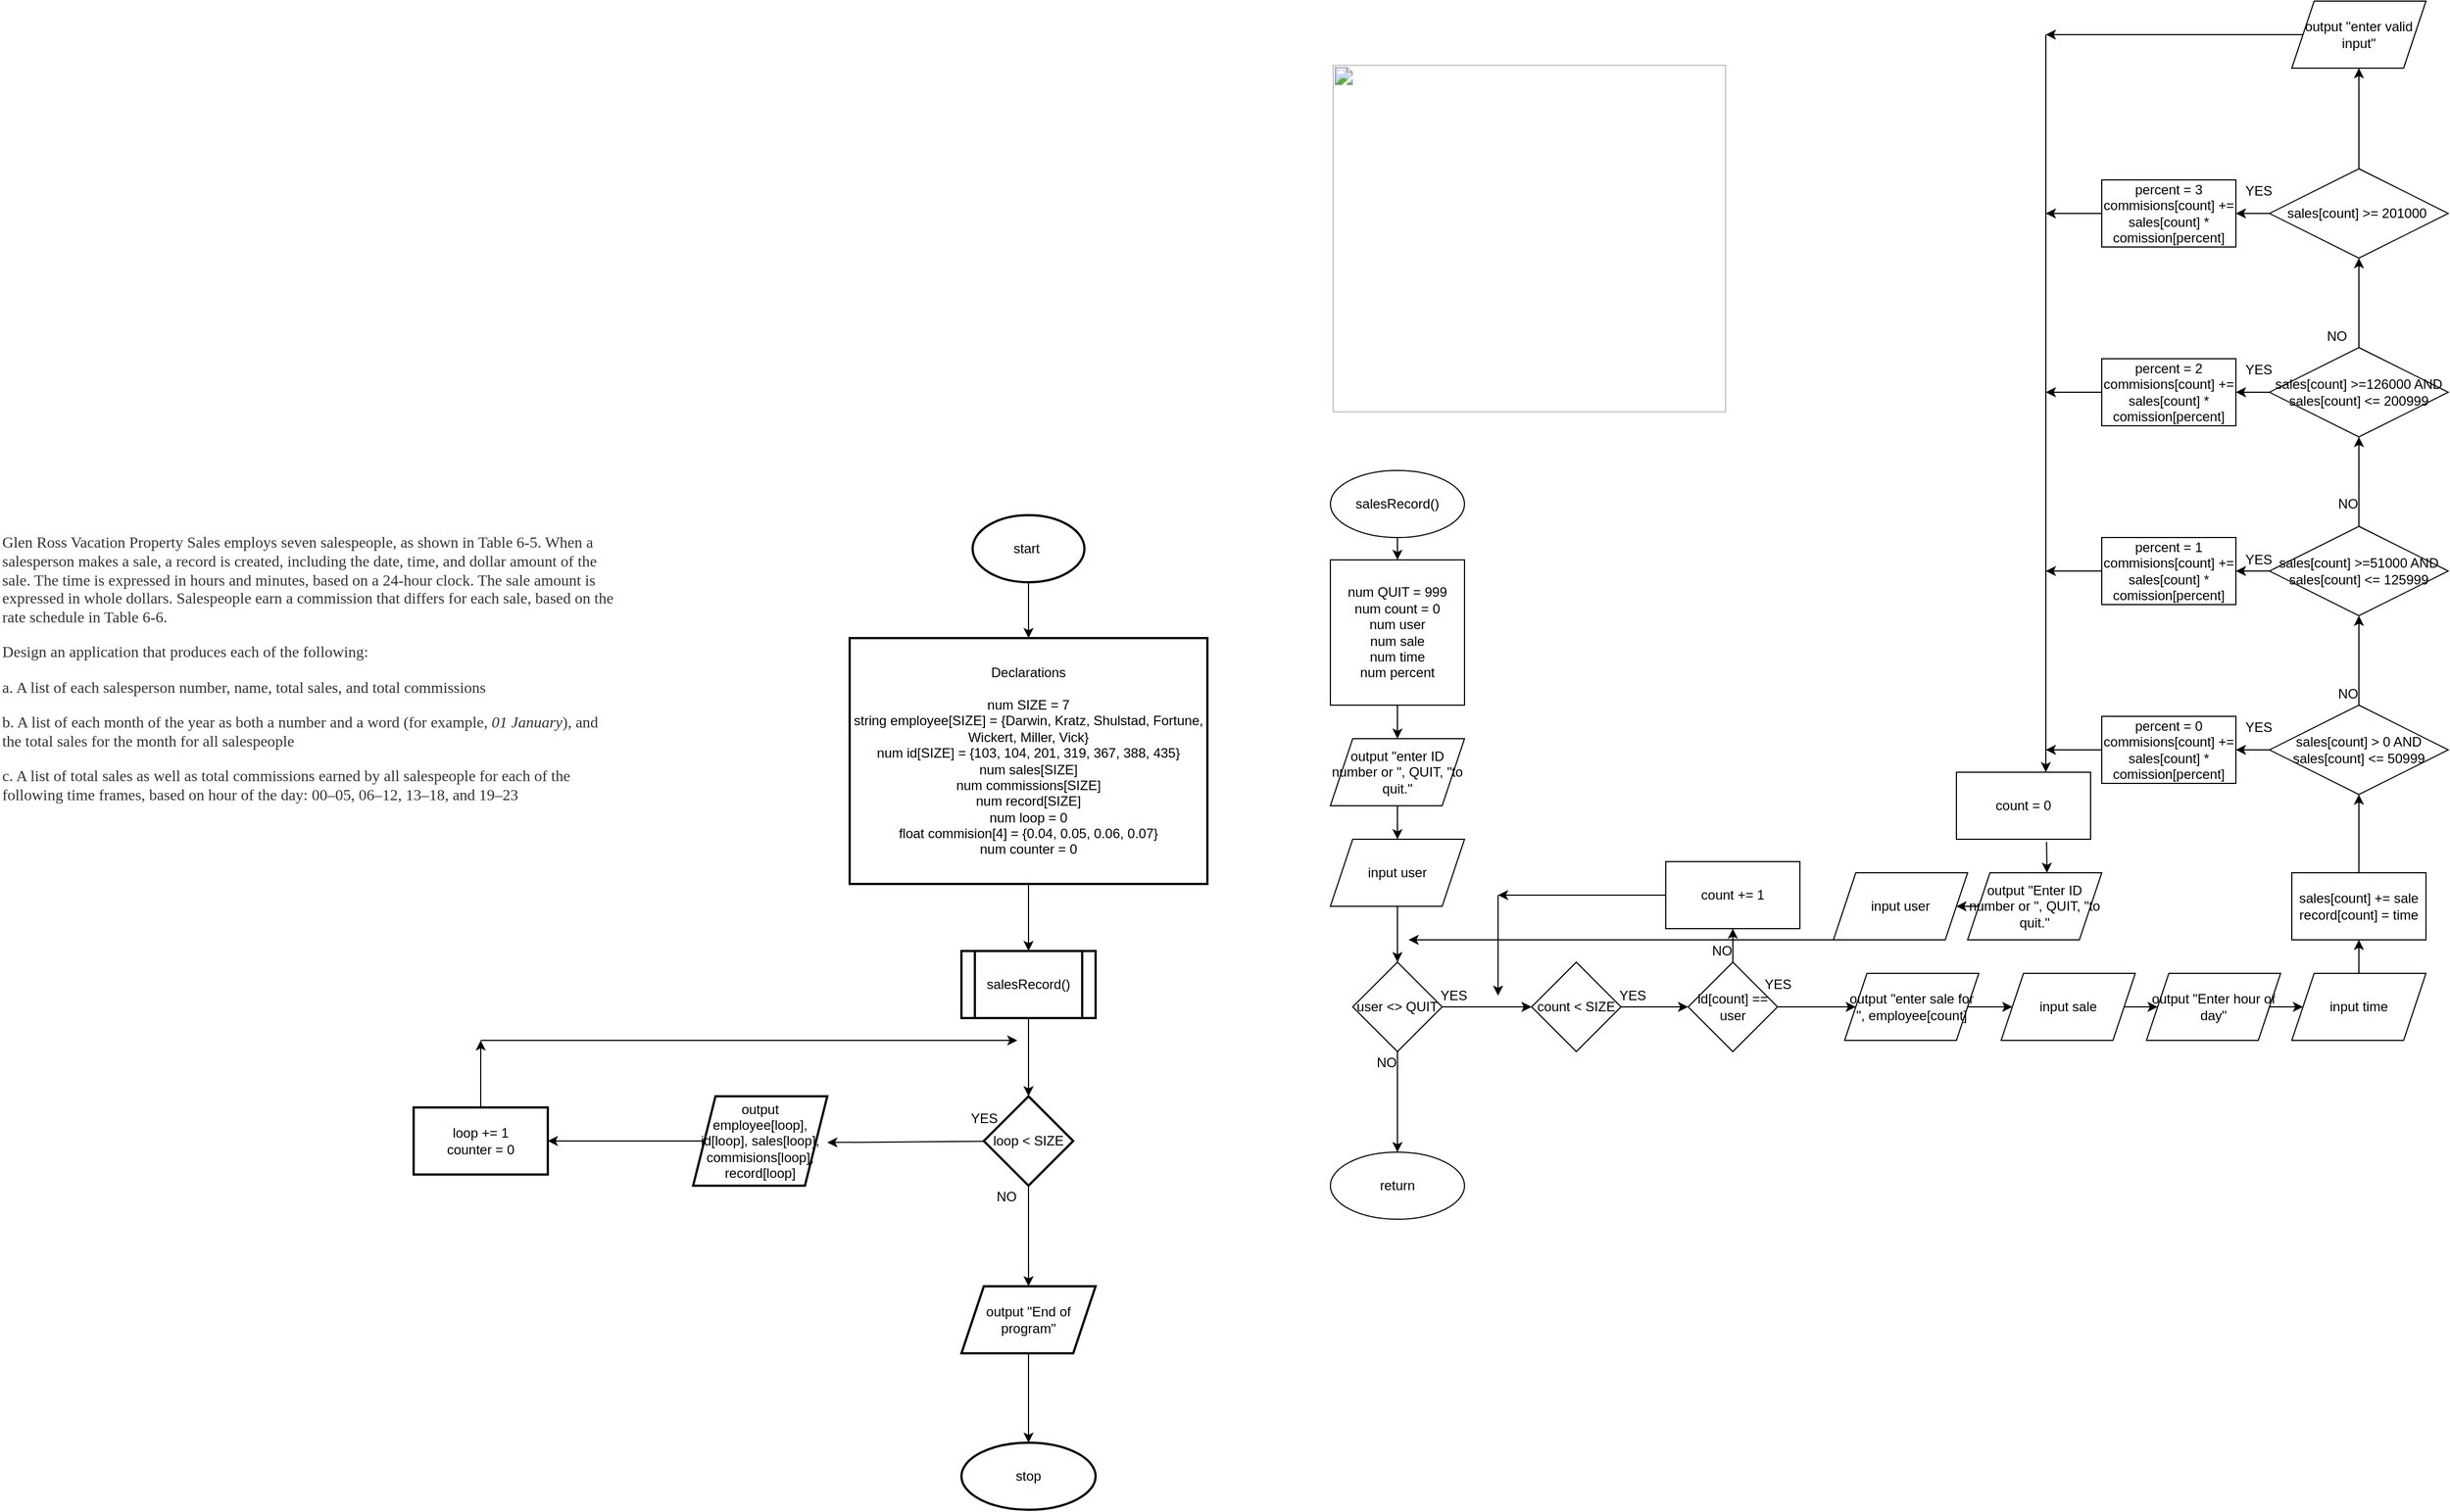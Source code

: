 <mxfile>
    <diagram id="VaUuGhOkA29V4xcBHN6s" name="Page-1">
        <mxGraphModel dx="1198" dy="1805" grid="1" gridSize="10" guides="1" tooltips="1" connect="1" arrows="1" fold="1" page="1" pageScale="1" pageWidth="850" pageHeight="1100" math="0" shadow="0">
            <root>
                <mxCell id="0"/>
                <mxCell id="1" parent="0"/>
                <mxCell id="3" value="&lt;span style=&quot;color: rgb(51, 51, 51); font-family: georgia, times, &amp;quot;times new roman&amp;quot;, serif; font-size: 14px; font-style: normal; font-weight: 400; letter-spacing: normal; text-indent: 0px; text-transform: none; word-spacing: 0px; background-color: rgb(255, 255, 255); display: inline; float: none;&quot;&gt;Glen Ross Vacation Property Sales employs seven salespeople, as shown in Table 6-5. When a salesperson makes a sale, a record is created, including the date, time, and dollar amount of the sale. The time is expressed in hours and minutes, based on a 24-hour clock. The sale amount is expressed in whole dollars. Salespeople earn a commission that differs for each sale, based on the rate schedule in Table 6-6.&lt;/span&gt;&lt;br style=&quot;color: rgb(51, 51, 51); font-family: georgia, times, &amp;quot;times new roman&amp;quot;, serif; font-size: 14px; font-style: normal; font-weight: 400; letter-spacing: normal; text-indent: 0px; text-transform: none; word-spacing: 0px; background-color: rgb(255, 255, 255);&quot;&gt;&lt;br style=&quot;color: rgb(51, 51, 51); font-family: georgia, times, &amp;quot;times new roman&amp;quot;, serif; font-size: 14px; font-style: normal; font-weight: 400; letter-spacing: normal; text-indent: 0px; text-transform: none; word-spacing: 0px; background-color: rgb(255, 255, 255);&quot;&gt;&lt;span style=&quot;color: rgb(51, 51, 51); font-family: georgia, times, &amp;quot;times new roman&amp;quot;, serif; font-size: 14px; font-style: normal; font-weight: 400; letter-spacing: normal; text-indent: 0px; text-transform: none; word-spacing: 0px; background-color: rgb(255, 255, 255); display: inline; float: none;&quot;&gt;Design an application that produces each of the following:&lt;/span&gt;&lt;br style=&quot;color: rgb(51, 51, 51); font-family: georgia, times, &amp;quot;times new roman&amp;quot;, serif; font-size: 14px; font-style: normal; font-weight: 400; letter-spacing: normal; text-indent: 0px; text-transform: none; word-spacing: 0px; background-color: rgb(255, 255, 255);&quot;&gt;&lt;br style=&quot;color: rgb(51, 51, 51); font-family: georgia, times, &amp;quot;times new roman&amp;quot;, serif; font-size: 14px; font-style: normal; font-weight: 400; letter-spacing: normal; text-indent: 0px; text-transform: none; word-spacing: 0px; background-color: rgb(255, 255, 255);&quot;&gt;&lt;span style=&quot;color: rgb(51, 51, 51); font-family: georgia, times, &amp;quot;times new roman&amp;quot;, serif; font-size: 14px; font-style: normal; font-weight: 400; letter-spacing: normal; text-indent: 0px; text-transform: none; word-spacing: 0px; background-color: rgb(255, 255, 255); display: inline; float: none;&quot;&gt;a. A list of each salesperson number, name, total sales, and total commissions&lt;/span&gt;&lt;br style=&quot;color: rgb(51, 51, 51); font-family: georgia, times, &amp;quot;times new roman&amp;quot;, serif; font-size: 14px; font-style: normal; font-weight: 400; letter-spacing: normal; text-indent: 0px; text-transform: none; word-spacing: 0px; background-color: rgb(255, 255, 255);&quot;&gt;&lt;br style=&quot;color: rgb(51, 51, 51); font-family: georgia, times, &amp;quot;times new roman&amp;quot;, serif; font-size: 14px; font-style: normal; font-weight: 400; letter-spacing: normal; text-indent: 0px; text-transform: none; word-spacing: 0px; background-color: rgb(255, 255, 255);&quot;&gt;&lt;span style=&quot;color: rgb(51, 51, 51); font-family: georgia, times, &amp;quot;times new roman&amp;quot;, serif; font-size: 14px; font-style: normal; font-weight: 400; letter-spacing: normal; text-indent: 0px; text-transform: none; word-spacing: 0px; background-color: rgb(255, 255, 255); display: inline; float: none;&quot;&gt;b. A list of each month of the year as both a number and a word (for example,&lt;span&gt;&amp;nbsp;&lt;/span&gt;&lt;/span&gt;&lt;em style=&quot;color: rgb(51, 51, 51); font-family: georgia, times, &amp;quot;times new roman&amp;quot;, serif; font-size: 14px; font-weight: 400; letter-spacing: normal; text-indent: 0px; text-transform: none; word-spacing: 0px; background-color: rgb(255, 255, 255);&quot;&gt;01 January&lt;/em&gt;&lt;span style=&quot;color: rgb(51, 51, 51); font-family: georgia, times, &amp;quot;times new roman&amp;quot;, serif; font-size: 14px; font-style: normal; font-weight: 400; letter-spacing: normal; text-indent: 0px; text-transform: none; word-spacing: 0px; background-color: rgb(255, 255, 255); display: inline; float: none;&quot;&gt;), and the total sales for the month for all salespeople&lt;/span&gt;&lt;br style=&quot;color: rgb(51, 51, 51); font-family: georgia, times, &amp;quot;times new roman&amp;quot;, serif; font-size: 14px; font-style: normal; font-weight: 400; letter-spacing: normal; text-indent: 0px; text-transform: none; word-spacing: 0px; background-color: rgb(255, 255, 255);&quot;&gt;&lt;br style=&quot;color: rgb(51, 51, 51); font-family: georgia, times, &amp;quot;times new roman&amp;quot;, serif; font-size: 14px; font-style: normal; font-weight: 400; letter-spacing: normal; text-indent: 0px; text-transform: none; word-spacing: 0px; background-color: rgb(255, 255, 255);&quot;&gt;&lt;span style=&quot;color: rgb(51, 51, 51); font-family: georgia, times, &amp;quot;times new roman&amp;quot;, serif; font-size: 14px; font-style: normal; font-weight: 400; letter-spacing: normal; text-indent: 0px; text-transform: none; word-spacing: 0px; background-color: rgb(255, 255, 255); display: inline; float: none;&quot;&gt;c. A list of total sales as well as total commissions earned by all salespeople for each of the following time frames, based on hour of the day: 00–05, 06–12, 13–18, and 19–23&lt;/span&gt;&lt;br style=&quot;color: rgb(51, 51, 51); font-family: georgia, times, &amp;quot;times new roman&amp;quot;, serif; font-size: 14px; font-style: normal; font-weight: 400; letter-spacing: normal; text-indent: 0px; text-transform: none; word-spacing: 0px; background-color: rgb(255, 255, 255);&quot;&gt;" style="text;whiteSpace=wrap;html=1;" vertex="1" parent="1">
                    <mxGeometry x="430" y="10" width="550" height="250" as="geometry"/>
                </mxCell>
                <mxCell id="4" value="&lt;img src=&quot;https://cnow.apps.ng.cengage.com/ilrn/books/fa1pl09h/ch06_11.png&quot; width=&quot;352&quot; class=&quot;mathMLFormula&quot; height=&quot;311&quot; style=&quot;color: rgb(51, 51, 51); font-family: georgia, times, &amp;quot;times new roman&amp;quot;, serif; font-size: 14px; font-style: normal; font-weight: 400; letter-spacing: normal; text-indent: 0px; text-transform: none; word-spacing: 0px; background-color: rgb(255, 255, 255); vertical-align: middle;&quot;&gt;&lt;br style=&quot;color: rgb(51, 51, 51); font-family: georgia, times, &amp;quot;times new roman&amp;quot;, serif; font-size: 14px; font-style: normal; font-weight: 400; letter-spacing: normal; text-indent: 0px; text-transform: none; word-spacing: 0px; background-color: rgb(255, 255, 255);&quot;&gt;" style="text;whiteSpace=wrap;html=1;" vertex="1" parent="1">
                    <mxGeometry x="1620" y="-410" width="380" height="330" as="geometry"/>
                </mxCell>
                <mxCell id="7" value="" style="edgeStyle=none;html=1;" edge="1" parent="1" source="5" target="6">
                    <mxGeometry relative="1" as="geometry"/>
                </mxCell>
                <mxCell id="5" value="start&amp;nbsp;" style="strokeWidth=2;html=1;shape=mxgraph.flowchart.start_1;whiteSpace=wrap;" vertex="1" parent="1">
                    <mxGeometry x="1300" width="100" height="60" as="geometry"/>
                </mxCell>
                <mxCell id="42" value="" style="edgeStyle=none;html=1;" edge="1" parent="1" source="6" target="41">
                    <mxGeometry relative="1" as="geometry"/>
                </mxCell>
                <mxCell id="6" value="Declarations&lt;br&gt;&lt;br&gt;num SIZE = 7&lt;br&gt;string employee[SIZE] = {Darwin, Kratz, Shulstad, Fortune, Wickert, Miller, Vick}&lt;br&gt;num id[SIZE] = {103, 104, 201, 319, 367, 388, 435}&lt;br&gt;num sales[SIZE]&lt;br&gt;num commissions[SIZE]&lt;br&gt;num record[SIZE]&lt;br&gt;num loop = 0&lt;br&gt;float commision[4] = {0.04, 0.05, 0.06, 0.07}&lt;br&gt;num counter = 0" style="whiteSpace=wrap;html=1;strokeWidth=2;" vertex="1" parent="1">
                    <mxGeometry x="1190" y="110" width="320" height="220" as="geometry"/>
                </mxCell>
                <mxCell id="10" value="" style="edgeStyle=none;html=1;" edge="1" parent="1" source="8" target="9">
                    <mxGeometry relative="1" as="geometry"/>
                </mxCell>
                <mxCell id="8" value="salesRecord()" style="ellipse;whiteSpace=wrap;html=1;" vertex="1" parent="1">
                    <mxGeometry x="1620" y="-40" width="120" height="60" as="geometry"/>
                </mxCell>
                <mxCell id="12" value="" style="edgeStyle=none;html=1;" edge="1" parent="1" source="9" target="11">
                    <mxGeometry relative="1" as="geometry"/>
                </mxCell>
                <mxCell id="9" value="num QUIT = 999&lt;br&gt;num count = 0&lt;br&gt;num user&lt;br&gt;num sale&lt;br&gt;num time&lt;br&gt;num percent" style="whiteSpace=wrap;html=1;" vertex="1" parent="1">
                    <mxGeometry x="1620" y="40" width="120" height="130" as="geometry"/>
                </mxCell>
                <mxCell id="14" value="" style="edgeStyle=none;html=1;" edge="1" parent="1" source="11" target="13">
                    <mxGeometry relative="1" as="geometry"/>
                </mxCell>
                <mxCell id="11" value="output &quot;enter ID number or &quot;, QUIT, &quot;to quit.&quot;" style="shape=parallelogram;perimeter=parallelogramPerimeter;whiteSpace=wrap;html=1;fixedSize=1;" vertex="1" parent="1">
                    <mxGeometry x="1620" y="200" width="120" height="60" as="geometry"/>
                </mxCell>
                <mxCell id="16" value="" style="edgeStyle=none;html=1;" edge="1" parent="1" source="13" target="15">
                    <mxGeometry relative="1" as="geometry"/>
                </mxCell>
                <mxCell id="13" value="input user" style="shape=parallelogram;perimeter=parallelogramPerimeter;whiteSpace=wrap;html=1;fixedSize=1;" vertex="1" parent="1">
                    <mxGeometry x="1620" y="290" width="120" height="60" as="geometry"/>
                </mxCell>
                <mxCell id="18" value="" style="edgeStyle=none;html=1;" edge="1" parent="1" source="15" target="17">
                    <mxGeometry relative="1" as="geometry"/>
                </mxCell>
                <mxCell id="20" value="" style="edgeStyle=none;html=1;" edge="1" parent="1" source="15" target="19">
                    <mxGeometry relative="1" as="geometry"/>
                </mxCell>
                <mxCell id="15" value="user &amp;lt;&amp;gt; QUIT" style="rhombus;whiteSpace=wrap;html=1;" vertex="1" parent="1">
                    <mxGeometry x="1640" y="400" width="80" height="80" as="geometry"/>
                </mxCell>
                <mxCell id="24" value="" style="edgeStyle=none;html=1;" edge="1" parent="1" source="17">
                    <mxGeometry relative="1" as="geometry">
                        <mxPoint x="1940" y="440" as="targetPoint"/>
                    </mxGeometry>
                </mxCell>
                <mxCell id="17" value="count &amp;lt; SIZE" style="rhombus;whiteSpace=wrap;html=1;" vertex="1" parent="1">
                    <mxGeometry x="1800" y="400" width="80" height="80" as="geometry"/>
                </mxCell>
                <mxCell id="19" value="return" style="ellipse;whiteSpace=wrap;html=1;" vertex="1" parent="1">
                    <mxGeometry x="1620" y="570" width="120" height="60" as="geometry"/>
                </mxCell>
                <mxCell id="21" value="NO" style="text;html=1;align=center;verticalAlign=middle;resizable=0;points=[];autosize=1;strokeColor=none;fillColor=none;" vertex="1" parent="1">
                    <mxGeometry x="1655" y="480" width="30" height="20" as="geometry"/>
                </mxCell>
                <mxCell id="22" value="YES" style="text;html=1;align=center;verticalAlign=middle;resizable=0;points=[];autosize=1;strokeColor=none;fillColor=none;" vertex="1" parent="1">
                    <mxGeometry x="1710" y="420" width="40" height="20" as="geometry"/>
                </mxCell>
                <mxCell id="27" value="" style="edgeStyle=none;html=1;" edge="1" parent="1" source="25" target="26">
                    <mxGeometry relative="1" as="geometry"/>
                </mxCell>
                <mxCell id="32" value="" style="edgeStyle=none;html=1;" edge="1" parent="1" source="25" target="31">
                    <mxGeometry relative="1" as="geometry"/>
                </mxCell>
                <mxCell id="25" value="id[count] == user" style="rhombus;whiteSpace=wrap;html=1;" vertex="1" parent="1">
                    <mxGeometry x="1940" y="400" width="80" height="80" as="geometry"/>
                </mxCell>
                <mxCell id="28" style="edgeStyle=none;html=1;exitX=0;exitY=0.5;exitDx=0;exitDy=0;" edge="1" parent="1" source="26">
                    <mxGeometry relative="1" as="geometry">
                        <mxPoint x="1770" y="340" as="targetPoint"/>
                    </mxGeometry>
                </mxCell>
                <mxCell id="26" value="count += 1" style="whiteSpace=wrap;html=1;" vertex="1" parent="1">
                    <mxGeometry x="1920" y="310" width="120" height="60" as="geometry"/>
                </mxCell>
                <mxCell id="29" value="" style="endArrow=classic;html=1;" edge="1" parent="1">
                    <mxGeometry width="50" height="50" relative="1" as="geometry">
                        <mxPoint x="1770" y="340" as="sourcePoint"/>
                        <mxPoint x="1770" y="430" as="targetPoint"/>
                    </mxGeometry>
                </mxCell>
                <mxCell id="30" value="YES" style="text;html=1;align=center;verticalAlign=middle;resizable=0;points=[];autosize=1;strokeColor=none;fillColor=none;" vertex="1" parent="1">
                    <mxGeometry x="1870" y="420" width="40" height="20" as="geometry"/>
                </mxCell>
                <mxCell id="34" value="" style="edgeStyle=none;html=1;" edge="1" parent="1" source="31" target="33">
                    <mxGeometry relative="1" as="geometry"/>
                </mxCell>
                <mxCell id="31" value="output &quot;enter sale for &quot;, employee[count]" style="shape=parallelogram;perimeter=parallelogramPerimeter;whiteSpace=wrap;html=1;fixedSize=1;" vertex="1" parent="1">
                    <mxGeometry x="2080" y="410" width="120" height="60" as="geometry"/>
                </mxCell>
                <mxCell id="48" value="" style="edgeStyle=none;html=1;" edge="1" parent="1" source="33" target="47">
                    <mxGeometry relative="1" as="geometry"/>
                </mxCell>
                <mxCell id="33" value="input sale" style="shape=parallelogram;perimeter=parallelogramPerimeter;whiteSpace=wrap;html=1;fixedSize=1;" vertex="1" parent="1">
                    <mxGeometry x="2220" y="410" width="120" height="60" as="geometry"/>
                </mxCell>
                <mxCell id="58" value="" style="edgeStyle=none;html=1;" edge="1" parent="1" source="35" target="57">
                    <mxGeometry relative="1" as="geometry"/>
                </mxCell>
                <mxCell id="35" value="sales[count] += sale&lt;br&gt;record[count] = time" style="whiteSpace=wrap;html=1;" vertex="1" parent="1">
                    <mxGeometry x="2480" y="320" width="120" height="60" as="geometry"/>
                </mxCell>
                <mxCell id="39" value="NO" style="text;html=1;align=center;verticalAlign=middle;resizable=0;points=[];autosize=1;strokeColor=none;fillColor=none;" vertex="1" parent="1">
                    <mxGeometry x="1955" y="380" width="30" height="20" as="geometry"/>
                </mxCell>
                <mxCell id="40" value="YES" style="text;html=1;align=center;verticalAlign=middle;resizable=0;points=[];autosize=1;strokeColor=none;fillColor=none;" vertex="1" parent="1">
                    <mxGeometry x="2000" y="410" width="40" height="20" as="geometry"/>
                </mxCell>
                <mxCell id="44" value="" style="edgeStyle=none;html=1;" edge="1" parent="1" source="41" target="43">
                    <mxGeometry relative="1" as="geometry"/>
                </mxCell>
                <mxCell id="41" value="salesRecord()" style="shape=process;whiteSpace=wrap;html=1;backgroundOutline=1;strokeWidth=2;" vertex="1" parent="1">
                    <mxGeometry x="1290" y="390" width="120" height="60" as="geometry"/>
                </mxCell>
                <mxCell id="99" value="" style="edgeStyle=none;html=1;" edge="1" parent="1" source="43" target="98">
                    <mxGeometry relative="1" as="geometry"/>
                </mxCell>
                <mxCell id="106" value="" style="edgeStyle=none;html=1;entryX=1;entryY=0.517;entryDx=0;entryDy=0;entryPerimeter=0;" edge="1" parent="1" source="43" target="45">
                    <mxGeometry relative="1" as="geometry">
                        <mxPoint x="1230" y="560" as="targetPoint"/>
                    </mxGeometry>
                </mxCell>
                <mxCell id="43" value="loop &amp;lt; SIZE" style="rhombus;whiteSpace=wrap;html=1;strokeWidth=2;" vertex="1" parent="1">
                    <mxGeometry x="1310" y="520" width="80" height="80" as="geometry"/>
                </mxCell>
                <mxCell id="73" value="" style="edgeStyle=none;html=1;" edge="1" parent="1" source="45" target="72">
                    <mxGeometry relative="1" as="geometry"/>
                </mxCell>
                <mxCell id="45" value="output employee[loop], id[loop], sales[loop], commisions[loop], record[loop]" style="shape=parallelogram;perimeter=parallelogramPerimeter;whiteSpace=wrap;html=1;fixedSize=1;strokeWidth=2;" vertex="1" parent="1">
                    <mxGeometry x="1050" y="520" width="120" height="80" as="geometry"/>
                </mxCell>
                <mxCell id="50" value="" style="edgeStyle=none;html=1;" edge="1" parent="1" source="47" target="49">
                    <mxGeometry relative="1" as="geometry"/>
                </mxCell>
                <mxCell id="47" value="output &quot;Enter hour of day&quot;" style="shape=parallelogram;perimeter=parallelogramPerimeter;whiteSpace=wrap;html=1;fixedSize=1;" vertex="1" parent="1">
                    <mxGeometry x="2350" y="410" width="120" height="60" as="geometry"/>
                </mxCell>
                <mxCell id="51" value="" style="edgeStyle=none;html=1;" edge="1" parent="1" source="49" target="35">
                    <mxGeometry relative="1" as="geometry"/>
                </mxCell>
                <mxCell id="49" value="input time" style="shape=parallelogram;perimeter=parallelogramPerimeter;whiteSpace=wrap;html=1;fixedSize=1;" vertex="1" parent="1">
                    <mxGeometry x="2480" y="410" width="120" height="60" as="geometry"/>
                </mxCell>
                <mxCell id="55" value="" style="edgeStyle=none;html=1;" edge="1" parent="1" source="52" target="54">
                    <mxGeometry relative="1" as="geometry"/>
                </mxCell>
                <mxCell id="52" value="output &quot;Enter ID number or &quot;, QUIT, &quot;to quit.&quot;" style="shape=parallelogram;perimeter=parallelogramPerimeter;whiteSpace=wrap;html=1;fixedSize=1;" vertex="1" parent="1">
                    <mxGeometry x="2190" y="320" width="120" height="60" as="geometry"/>
                </mxCell>
                <mxCell id="56" style="edgeStyle=none;html=1;exitX=0;exitY=1;exitDx=0;exitDy=0;" edge="1" parent="1" source="54">
                    <mxGeometry relative="1" as="geometry">
                        <mxPoint x="1690" y="380" as="targetPoint"/>
                    </mxGeometry>
                </mxCell>
                <mxCell id="54" value="input user" style="shape=parallelogram;perimeter=parallelogramPerimeter;whiteSpace=wrap;html=1;fixedSize=1;" vertex="1" parent="1">
                    <mxGeometry x="2070" y="320" width="120" height="60" as="geometry"/>
                </mxCell>
                <mxCell id="60" value="" style="edgeStyle=none;html=1;" edge="1" parent="1" source="57">
                    <mxGeometry relative="1" as="geometry">
                        <mxPoint x="2540" y="90" as="targetPoint"/>
                    </mxGeometry>
                </mxCell>
                <mxCell id="69" value="" style="edgeStyle=none;html=1;" edge="1" parent="1" source="57" target="68">
                    <mxGeometry relative="1" as="geometry"/>
                </mxCell>
                <mxCell id="57" value="sales[count] &amp;gt; 0 AND sales[count] &amp;lt;= 50999" style="rhombus;whiteSpace=wrap;html=1;" vertex="1" parent="1">
                    <mxGeometry x="2460" y="170" width="160" height="80" as="geometry"/>
                </mxCell>
                <mxCell id="62" value="" style="edgeStyle=none;html=1;" edge="1" parent="1">
                    <mxGeometry relative="1" as="geometry">
                        <mxPoint x="2540" y="10" as="sourcePoint"/>
                        <mxPoint x="2540" y="-70" as="targetPoint"/>
                    </mxGeometry>
                </mxCell>
                <mxCell id="64" value="" style="edgeStyle=none;html=1;" edge="1" parent="1">
                    <mxGeometry relative="1" as="geometry">
                        <mxPoint x="2540" y="-150" as="sourcePoint"/>
                        <mxPoint x="2540" y="-230" as="targetPoint"/>
                    </mxGeometry>
                </mxCell>
                <mxCell id="71" value="" style="edgeStyle=none;html=1;" edge="1" parent="1" source="65" target="70">
                    <mxGeometry relative="1" as="geometry"/>
                </mxCell>
                <mxCell id="65" value="sales[count] &amp;gt;=51000 AND sales[count] &amp;lt;= 125999" style="rhombus;whiteSpace=wrap;html=1;" vertex="1" parent="1">
                    <mxGeometry x="2460" y="10" width="160" height="80" as="geometry"/>
                </mxCell>
                <mxCell id="77" value="" style="edgeStyle=none;html=1;" edge="1" parent="1" source="66" target="76">
                    <mxGeometry relative="1" as="geometry"/>
                </mxCell>
                <mxCell id="66" value="sales[count] &amp;gt;=126000 AND sales[count] &amp;lt;= 200999" style="rhombus;whiteSpace=wrap;html=1;" vertex="1" parent="1">
                    <mxGeometry x="2460" y="-150" width="160" height="80" as="geometry"/>
                </mxCell>
                <mxCell id="79" value="" style="edgeStyle=none;html=1;" edge="1" parent="1" source="67" target="78">
                    <mxGeometry relative="1" as="geometry"/>
                </mxCell>
                <mxCell id="88" value="" style="edgeStyle=none;html=1;" edge="1" parent="1" source="67" target="87">
                    <mxGeometry relative="1" as="geometry"/>
                </mxCell>
                <mxCell id="67" value="sales[count] &amp;gt;= 201000&amp;nbsp;" style="rhombus;whiteSpace=wrap;html=1;" vertex="1" parent="1">
                    <mxGeometry x="2460" y="-310" width="160" height="80" as="geometry"/>
                </mxCell>
                <mxCell id="91" style="edgeStyle=none;html=1;exitX=0;exitY=0.5;exitDx=0;exitDy=0;" edge="1" parent="1" source="68">
                    <mxGeometry relative="1" as="geometry">
                        <mxPoint x="2260" y="210" as="targetPoint"/>
                    </mxGeometry>
                </mxCell>
                <mxCell id="68" value="percent = 0&lt;br&gt;commisions[count] += sales[count] * comission[percent]" style="whiteSpace=wrap;html=1;" vertex="1" parent="1">
                    <mxGeometry x="2310" y="180" width="120" height="60" as="geometry"/>
                </mxCell>
                <mxCell id="92" style="edgeStyle=none;html=1;exitX=0;exitY=0.5;exitDx=0;exitDy=0;" edge="1" parent="1" source="70">
                    <mxGeometry relative="1" as="geometry">
                        <mxPoint x="2260" y="50" as="targetPoint"/>
                    </mxGeometry>
                </mxCell>
                <mxCell id="70" value="percent = 1&lt;br&gt;commisions[count] += sales[count] * comission[percent]" style="whiteSpace=wrap;html=1;" vertex="1" parent="1">
                    <mxGeometry x="2310" y="20" width="120" height="60" as="geometry"/>
                </mxCell>
                <mxCell id="74" style="edgeStyle=none;html=1;exitX=0.5;exitY=0;exitDx=0;exitDy=0;" edge="1" parent="1" source="72">
                    <mxGeometry relative="1" as="geometry">
                        <mxPoint x="860" y="470" as="targetPoint"/>
                    </mxGeometry>
                </mxCell>
                <mxCell id="72" value="loop += 1&lt;br&gt;counter = 0" style="whiteSpace=wrap;html=1;strokeWidth=2;" vertex="1" parent="1">
                    <mxGeometry x="800" y="530" width="120" height="60" as="geometry"/>
                </mxCell>
                <mxCell id="75" value="" style="endArrow=classic;html=1;" edge="1" parent="1">
                    <mxGeometry width="50" height="50" relative="1" as="geometry">
                        <mxPoint x="860" y="470" as="sourcePoint"/>
                        <mxPoint x="1340" y="470" as="targetPoint"/>
                    </mxGeometry>
                </mxCell>
                <mxCell id="93" style="edgeStyle=none;html=1;exitX=0;exitY=0.5;exitDx=0;exitDy=0;" edge="1" parent="1" source="76">
                    <mxGeometry relative="1" as="geometry">
                        <mxPoint x="2260" y="-110" as="targetPoint"/>
                    </mxGeometry>
                </mxCell>
                <mxCell id="76" value="percent = 2&lt;br&gt;commisions[count] += sales[count] * comission[percent]" style="whiteSpace=wrap;html=1;" vertex="1" parent="1">
                    <mxGeometry x="2310" y="-140" width="120" height="60" as="geometry"/>
                </mxCell>
                <mxCell id="94" style="edgeStyle=none;html=1;exitX=0;exitY=0.5;exitDx=0;exitDy=0;" edge="1" parent="1" source="78">
                    <mxGeometry relative="1" as="geometry">
                        <mxPoint x="2260" y="-270" as="targetPoint"/>
                    </mxGeometry>
                </mxCell>
                <mxCell id="78" value="percent = 3&lt;br&gt;commisions[count] += sales[count] * comission[percent]" style="whiteSpace=wrap;html=1;" vertex="1" parent="1">
                    <mxGeometry x="2310" y="-300" width="120" height="60" as="geometry"/>
                </mxCell>
                <mxCell id="80" value="YES" style="text;html=1;align=center;verticalAlign=middle;resizable=0;points=[];autosize=1;strokeColor=none;fillColor=none;" vertex="1" parent="1">
                    <mxGeometry x="2430" y="180" width="40" height="20" as="geometry"/>
                </mxCell>
                <mxCell id="81" value="NO" style="text;html=1;align=center;verticalAlign=middle;resizable=0;points=[];autosize=1;strokeColor=none;fillColor=none;" vertex="1" parent="1">
                    <mxGeometry x="2515" y="150" width="30" height="20" as="geometry"/>
                </mxCell>
                <mxCell id="82" value="YES" style="text;html=1;align=center;verticalAlign=middle;resizable=0;points=[];autosize=1;strokeColor=none;fillColor=none;" vertex="1" parent="1">
                    <mxGeometry x="2430" y="30" width="40" height="20" as="geometry"/>
                </mxCell>
                <mxCell id="83" value="NO" style="text;html=1;align=center;verticalAlign=middle;resizable=0;points=[];autosize=1;strokeColor=none;fillColor=none;" vertex="1" parent="1">
                    <mxGeometry x="2515" y="-20" width="30" height="20" as="geometry"/>
                </mxCell>
                <mxCell id="84" value="YES" style="text;html=1;align=center;verticalAlign=middle;resizable=0;points=[];autosize=1;strokeColor=none;fillColor=none;" vertex="1" parent="1">
                    <mxGeometry x="2430" y="-140" width="40" height="20" as="geometry"/>
                </mxCell>
                <mxCell id="85" value="NO" style="text;html=1;align=center;verticalAlign=middle;resizable=0;points=[];autosize=1;strokeColor=none;fillColor=none;" vertex="1" parent="1">
                    <mxGeometry x="2505" y="-170" width="30" height="20" as="geometry"/>
                </mxCell>
                <mxCell id="86" value="YES" style="text;html=1;align=center;verticalAlign=middle;resizable=0;points=[];autosize=1;strokeColor=none;fillColor=none;" vertex="1" parent="1">
                    <mxGeometry x="2430" y="-300" width="40" height="20" as="geometry"/>
                </mxCell>
                <mxCell id="89" style="edgeStyle=none;html=1;exitX=0;exitY=0.5;exitDx=0;exitDy=0;" edge="1" parent="1" source="87">
                    <mxGeometry relative="1" as="geometry">
                        <mxPoint x="2260" y="-430" as="targetPoint"/>
                    </mxGeometry>
                </mxCell>
                <mxCell id="87" value="output &quot;enter valid input&quot;" style="shape=parallelogram;perimeter=parallelogramPerimeter;whiteSpace=wrap;html=1;fixedSize=1;" vertex="1" parent="1">
                    <mxGeometry x="2480" y="-460" width="120" height="60" as="geometry"/>
                </mxCell>
                <mxCell id="90" value="" style="endArrow=classic;html=1;" edge="1" parent="1">
                    <mxGeometry width="50" height="50" relative="1" as="geometry">
                        <mxPoint x="2260" y="-430" as="sourcePoint"/>
                        <mxPoint x="2260" y="230" as="targetPoint"/>
                    </mxGeometry>
                </mxCell>
                <mxCell id="97" value="YES" style="text;html=1;align=center;verticalAlign=middle;resizable=0;points=[];autosize=1;strokeColor=none;fillColor=none;" vertex="1" parent="1">
                    <mxGeometry x="1290" y="530" width="40" height="20" as="geometry"/>
                </mxCell>
                <mxCell id="101" value="" style="edgeStyle=none;html=1;" edge="1" parent="1" source="98" target="100">
                    <mxGeometry relative="1" as="geometry"/>
                </mxCell>
                <mxCell id="98" value="output &quot;End of program&quot;" style="shape=parallelogram;perimeter=parallelogramPerimeter;whiteSpace=wrap;html=1;fixedSize=1;strokeWidth=2;" vertex="1" parent="1">
                    <mxGeometry x="1290" y="690" width="120" height="60" as="geometry"/>
                </mxCell>
                <mxCell id="100" value="stop" style="ellipse;whiteSpace=wrap;html=1;strokeWidth=2;" vertex="1" parent="1">
                    <mxGeometry x="1290" y="830" width="120" height="60" as="geometry"/>
                </mxCell>
                <mxCell id="103" value="" style="edgeStyle=none;html=1;exitX=0.672;exitY=1.039;exitDx=0;exitDy=0;exitPerimeter=0;" edge="1" parent="1" source="102">
                    <mxGeometry relative="1" as="geometry">
                        <mxPoint x="2261" y="320" as="targetPoint"/>
                    </mxGeometry>
                </mxCell>
                <mxCell id="102" value="count = 0" style="whiteSpace=wrap;html=1;" vertex="1" parent="1">
                    <mxGeometry x="2180" y="230" width="120" height="60" as="geometry"/>
                </mxCell>
                <mxCell id="107" value="NO" style="text;html=1;align=center;verticalAlign=middle;resizable=0;points=[];autosize=1;strokeColor=none;fillColor=none;" vertex="1" parent="1">
                    <mxGeometry x="1315" y="600" width="30" height="20" as="geometry"/>
                </mxCell>
            </root>
        </mxGraphModel>
    </diagram>
</mxfile>